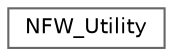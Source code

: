 digraph "Graphical Class Hierarchy"
{
 // LATEX_PDF_SIZE
  bgcolor="transparent";
  edge [fontname=Helvetica,fontsize=10,labelfontname=Helvetica,labelfontsize=10];
  node [fontname=Helvetica,fontsize=10,shape=box,height=0.2,width=0.4];
  rankdir="LR";
  Node0 [id="Node000000",label="NFW_Utility",height=0.2,width=0.4,color="grey40", fillcolor="white", style="filled",URL="$class_n_f_w___utility.html",tooltip="Class for calculating properties of NFW halo profile."];
}
